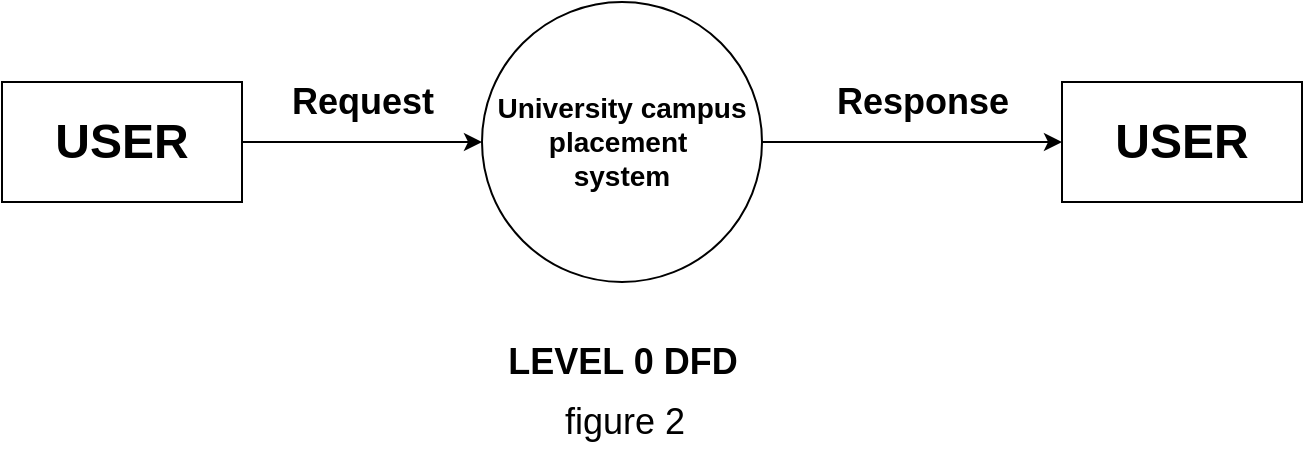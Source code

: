 <mxfile version="21.7.5" type="github">
  <diagram name="Page-1" id="VdwuAXo5E6rFZ6-I0qNV">
    <mxGraphModel dx="880" dy="456" grid="0" gridSize="10" guides="1" tooltips="1" connect="1" arrows="1" fold="1" page="1" pageScale="1" pageWidth="850" pageHeight="1100" math="0" shadow="0">
      <root>
        <mxCell id="0" />
        <mxCell id="1" parent="0" />
        <mxCell id="kUL8u-t4NmzPrRvQM_40-1" style="edgeStyle=orthogonalEdgeStyle;rounded=0;orthogonalLoop=1;jettySize=auto;html=1;exitX=1;exitY=0.5;exitDx=0;exitDy=0;" parent="1" target="kUL8u-t4NmzPrRvQM_40-2" edge="1">
          <mxGeometry relative="1" as="geometry">
            <Array as="points">
              <mxPoint x="240" y="260" />
            </Array>
            <mxPoint x="240" y="240" as="sourcePoint" />
          </mxGeometry>
        </mxCell>
        <mxCell id="XvcI_t79-r2aN2KBinif-1" style="edgeStyle=orthogonalEdgeStyle;rounded=0;orthogonalLoop=1;jettySize=auto;html=1;entryX=0;entryY=0.5;entryDx=0;entryDy=0;" edge="1" parent="1" source="kUL8u-t4NmzPrRvQM_40-2" target="kUL8u-t4NmzPrRvQM_40-11">
          <mxGeometry relative="1" as="geometry" />
        </mxCell>
        <mxCell id="kUL8u-t4NmzPrRvQM_40-2" value="&lt;b&gt;&lt;font style=&quot;font-size: 14px;&quot;&gt;University campus&lt;br&gt;placement&amp;nbsp;&lt;br&gt;system&lt;/font&gt;&lt;/b&gt;" style="ellipse;whiteSpace=wrap;html=1;aspect=fixed;" parent="1" vertex="1">
          <mxGeometry x="370" y="190" width="140" height="140" as="geometry" />
        </mxCell>
        <mxCell id="kUL8u-t4NmzPrRvQM_40-6" value="&lt;font style=&quot;font-size: 18px;&quot;&gt;&lt;b&gt;Request&lt;/b&gt;&lt;/font&gt;" style="text;html=1;align=center;verticalAlign=middle;resizable=0;points=[];autosize=1;strokeColor=none;fillColor=none;" parent="1" vertex="1">
          <mxGeometry x="265" y="220" width="90" height="40" as="geometry" />
        </mxCell>
        <mxCell id="kUL8u-t4NmzPrRvQM_40-7" value="&lt;b&gt;&lt;font style=&quot;font-size: 18px;&quot;&gt;LEVEL 0 DFD&lt;/font&gt;&lt;/b&gt;" style="text;html=1;align=center;verticalAlign=middle;resizable=0;points=[];autosize=1;strokeColor=none;fillColor=none;" parent="1" vertex="1">
          <mxGeometry x="370" y="350" width="140" height="40" as="geometry" />
        </mxCell>
        <mxCell id="kUL8u-t4NmzPrRvQM_40-8" value="&lt;font style=&quot;font-size: 18px;&quot;&gt;&lt;b&gt;Response&lt;/b&gt;&lt;/font&gt;" style="text;html=1;align=center;verticalAlign=middle;resizable=0;points=[];autosize=1;strokeColor=none;fillColor=none;" parent="1" vertex="1">
          <mxGeometry x="535" y="220" width="110" height="40" as="geometry" />
        </mxCell>
        <mxCell id="kUL8u-t4NmzPrRvQM_40-9" value="&lt;b style=&quot;&quot;&gt;&lt;font style=&quot;font-size: 24px;&quot;&gt;USER&lt;/font&gt;&lt;/b&gt;" style="rounded=0;whiteSpace=wrap;html=1;" parent="1" vertex="1">
          <mxGeometry x="130" y="230" width="120" height="60" as="geometry" />
        </mxCell>
        <mxCell id="kUL8u-t4NmzPrRvQM_40-11" value="&lt;b style=&quot;border-color: var(--border-color);&quot;&gt;&lt;font style=&quot;border-color: var(--border-color); font-size: 24px;&quot;&gt;USER&lt;/font&gt;&lt;/b&gt;" style="whiteSpace=wrap;html=1;" parent="1" vertex="1">
          <mxGeometry x="660" y="230" width="120" height="60" as="geometry" />
        </mxCell>
        <mxCell id="kUL8u-t4NmzPrRvQM_40-12" value="&lt;font style=&quot;font-size: 18px;&quot;&gt;figure 2&lt;/font&gt;" style="text;html=1;align=center;verticalAlign=middle;resizable=0;points=[];autosize=1;strokeColor=none;fillColor=none;" parent="1" vertex="1">
          <mxGeometry x="401" y="380" width="80" height="40" as="geometry" />
        </mxCell>
      </root>
    </mxGraphModel>
  </diagram>
</mxfile>
